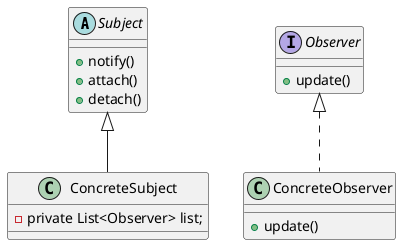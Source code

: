 @startuml

' 抽象被观察者
abstract class Subject {
+ notify()
+ attach()
+ detach()
}

' 观察者接口
interface Observer {
    + update()
}

' 被观察者实现类
class ConcreteSubject extends Subject {
    - private List<Observer> list;
}

' 观察者类
class ConcreteObserver implements Observer {
    + update()
}




@enduml